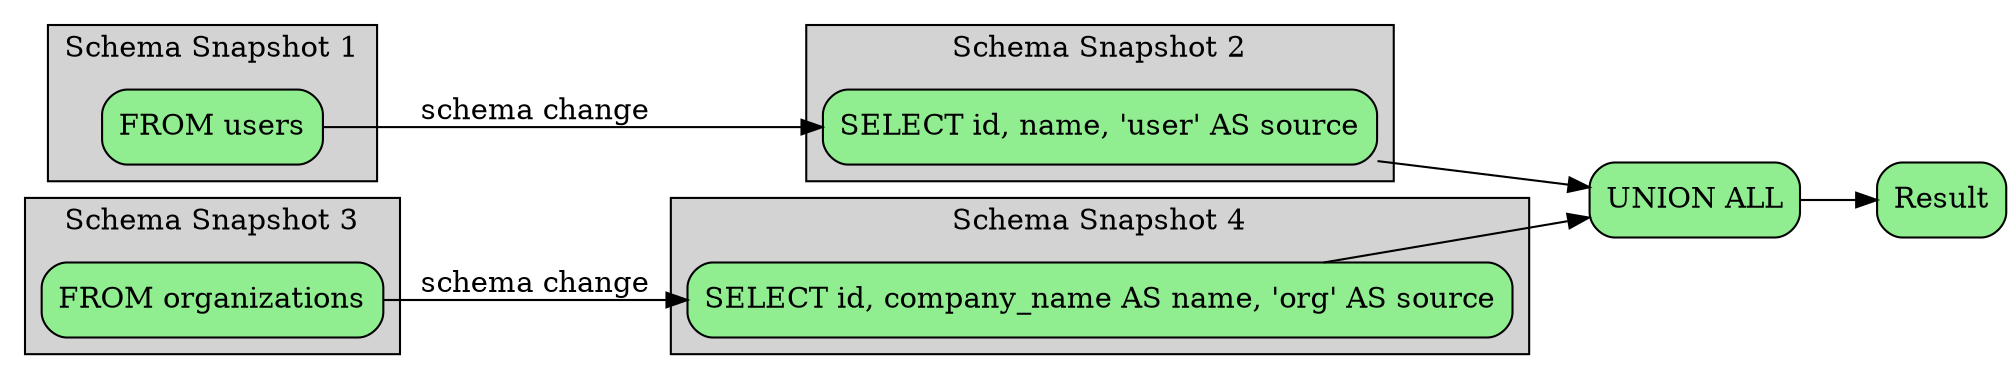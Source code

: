 digraph sqloflow {
  rankdir=LR;
  node [shape=box, style=rounded];

  // Schema view with snapshots
  subgraph cluster_0 {
    label="Schema Snapshot 1";
    style=filled;
    fillcolor=lightgray;
    // Relations: users
    node_0 [label="FROM users", fillcolor=lightgreen, style="filled,rounded"];
  }
  subgraph cluster_1 {
    label="Schema Snapshot 2";
    style=filled;
    fillcolor=lightgray;
    // Relations: _result
    node_1 [label="SELECT id, name, 'user' AS source", fillcolor=lightgreen, style="filled,rounded"];
  }
  node_2 [label="UNION ALL", fillcolor=lightgreen, style="filled,rounded"];
  node_5 [label="Result", fillcolor=lightgreen, style="filled,rounded"];
  subgraph cluster_2 {
    label="Schema Snapshot 3";
    style=filled;
    fillcolor=lightgray;
    // Relations: _result, organizations
    node_3 [label="FROM organizations", fillcolor=lightgreen, style="filled,rounded"];
  }
  subgraph cluster_3 {
    label="Schema Snapshot 4";
    style=filled;
    fillcolor=lightgray;
    // Relations: _result
    node_4 [label="SELECT id, company_name AS name, 'org' AS source", fillcolor=lightgreen, style="filled,rounded"];
  }

  // Schema transformation edges
  node_0 -> node_1 [color=black, label="schema change"];
  node_1 -> node_2 [color=black];
  node_3 -> node_4 [color=black, label="schema change"];
  node_4 -> node_2 [color=black];
  node_2 -> node_5 [color=black];
}